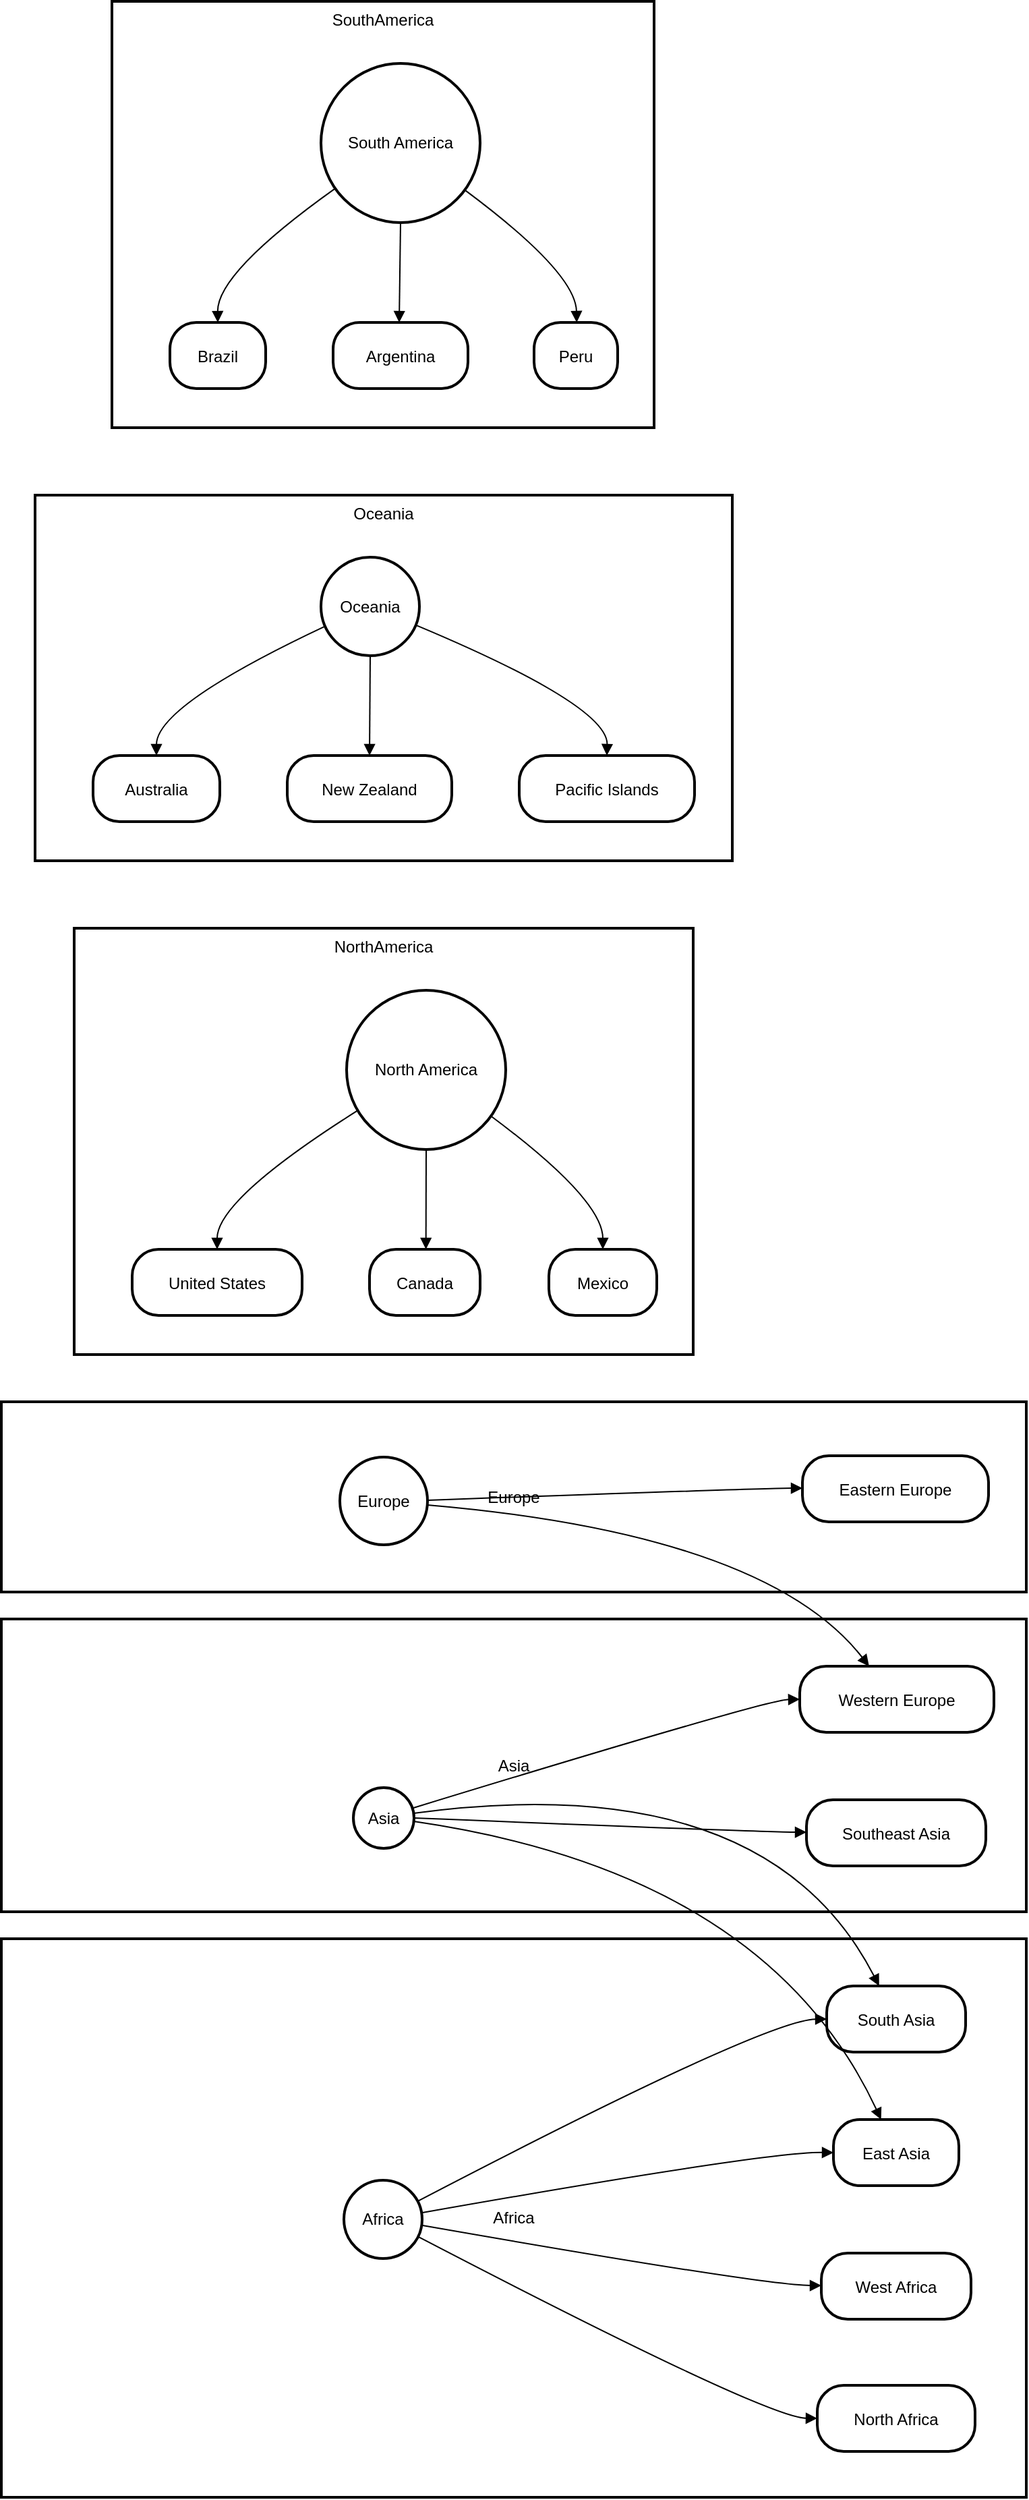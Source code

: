 <mxfile version="24.7.17">
  <diagram name="Page-1" id="mvso16LR8UB-U4AbpYpr">
    <mxGraphModel>
      <root>
        <mxCell id="0" />
        <mxCell id="1" parent="0" />
        <mxCell id="2" value="SouthAmerica" style="whiteSpace=wrap;strokeWidth=2;verticalAlign=top;" vertex="1" parent="1">
          <mxGeometry x="90" y="8" width="402" height="316" as="geometry" />
        </mxCell>
        <mxCell id="3" value="South America" style="ellipse;aspect=fixed;strokeWidth=2;whiteSpace=wrap;" vertex="1" parent="2">
          <mxGeometry x="155" y="46" width="118" height="118" as="geometry" />
        </mxCell>
        <mxCell id="4" value="Brazil" style="rounded=1;arcSize=40;strokeWidth=2" vertex="1" parent="2">
          <mxGeometry x="43" y="238" width="71" height="49" as="geometry" />
        </mxCell>
        <mxCell id="5" value="Argentina" style="rounded=1;arcSize=40;strokeWidth=2" vertex="1" parent="2">
          <mxGeometry x="164" y="238" width="100" height="49" as="geometry" />
        </mxCell>
        <mxCell id="6" value="Peru" style="rounded=1;arcSize=40;strokeWidth=2" vertex="1" parent="2">
          <mxGeometry x="313" y="238" width="62" height="49" as="geometry" />
        </mxCell>
        <mxCell id="7" value="" style="curved=1;startArrow=none;endArrow=block;exitX=0;exitY=0.85;entryX=0.5;entryY=0;" edge="1" parent="2" source="3" target="4">
          <mxGeometry relative="1" as="geometry">
            <Array as="points">
              <mxPoint x="78" y="201" />
            </Array>
          </mxGeometry>
        </mxCell>
        <mxCell id="8" value="" style="curved=1;startArrow=none;endArrow=block;exitX=0.5;exitY=0.99;entryX=0.49;entryY=0;" edge="1" parent="2" source="3" target="5">
          <mxGeometry relative="1" as="geometry">
            <Array as="points" />
          </mxGeometry>
        </mxCell>
        <mxCell id="9" value="" style="curved=1;startArrow=none;endArrow=block;exitX=0.99;exitY=0.86;entryX=0.51;entryY=0;" edge="1" parent="2" source="3" target="6">
          <mxGeometry relative="1" as="geometry">
            <Array as="points">
              <mxPoint x="344" y="201" />
            </Array>
          </mxGeometry>
        </mxCell>
        <mxCell id="10" value="Oceania" style="whiteSpace=wrap;strokeWidth=2;verticalAlign=top;" vertex="1" parent="1">
          <mxGeometry x="33" y="374" width="517" height="271" as="geometry" />
        </mxCell>
        <mxCell id="11" value="Oceania" style="ellipse;aspect=fixed;strokeWidth=2;whiteSpace=wrap;" vertex="1" parent="10">
          <mxGeometry x="212" y="46" width="73" height="73" as="geometry" />
        </mxCell>
        <mxCell id="12" value="Australia" style="rounded=1;arcSize=40;strokeWidth=2" vertex="1" parent="10">
          <mxGeometry x="43" y="193" width="94" height="49" as="geometry" />
        </mxCell>
        <mxCell id="13" value="New Zealand" style="rounded=1;arcSize=40;strokeWidth=2" vertex="1" parent="10">
          <mxGeometry x="187" y="193" width="122" height="49" as="geometry" />
        </mxCell>
        <mxCell id="14" value="Pacific Islands" style="rounded=1;arcSize=40;strokeWidth=2" vertex="1" parent="10">
          <mxGeometry x="359" y="193" width="130" height="49" as="geometry" />
        </mxCell>
        <mxCell id="15" value="" style="curved=1;startArrow=none;endArrow=block;exitX=0;exitY=0.72;entryX=0.5;entryY=0;" edge="1" parent="10" source="11" target="12">
          <mxGeometry relative="1" as="geometry">
            <Array as="points">
              <mxPoint x="90" y="156" />
            </Array>
          </mxGeometry>
        </mxCell>
        <mxCell id="16" value="" style="curved=1;startArrow=none;endArrow=block;exitX=0.5;exitY=0.99;entryX=0.5;entryY=0;" edge="1" parent="10" source="11" target="13">
          <mxGeometry relative="1" as="geometry">
            <Array as="points" />
          </mxGeometry>
        </mxCell>
        <mxCell id="17" value="" style="curved=1;startArrow=none;endArrow=block;exitX=0.99;exitY=0.7;entryX=0.5;entryY=0;" edge="1" parent="10" source="11" target="14">
          <mxGeometry relative="1" as="geometry">
            <Array as="points">
              <mxPoint x="425" y="156" />
            </Array>
          </mxGeometry>
        </mxCell>
        <mxCell id="18" value="NorthAmerica" style="whiteSpace=wrap;strokeWidth=2;verticalAlign=top;" vertex="1" parent="1">
          <mxGeometry x="62" y="695" width="459" height="316" as="geometry" />
        </mxCell>
        <mxCell id="19" value="North America" style="ellipse;aspect=fixed;strokeWidth=2;whiteSpace=wrap;" vertex="1" parent="18">
          <mxGeometry x="202" y="46" width="118" height="118" as="geometry" />
        </mxCell>
        <mxCell id="20" value="United States" style="rounded=1;arcSize=40;strokeWidth=2" vertex="1" parent="18">
          <mxGeometry x="43" y="238" width="126" height="49" as="geometry" />
        </mxCell>
        <mxCell id="21" value="Canada" style="rounded=1;arcSize=40;strokeWidth=2" vertex="1" parent="18">
          <mxGeometry x="219" y="238" width="82" height="49" as="geometry" />
        </mxCell>
        <mxCell id="22" value="Mexico" style="rounded=1;arcSize=40;strokeWidth=2" vertex="1" parent="18">
          <mxGeometry x="352" y="238" width="80" height="49" as="geometry" />
        </mxCell>
        <mxCell id="23" value="" style="curved=1;startArrow=none;endArrow=block;exitX=0;exitY=0.8;entryX=0.5;entryY=0;" edge="1" parent="18" source="19" target="20">
          <mxGeometry relative="1" as="geometry">
            <Array as="points">
              <mxPoint x="106" y="201" />
            </Array>
          </mxGeometry>
        </mxCell>
        <mxCell id="24" value="" style="curved=1;startArrow=none;endArrow=block;exitX=0.5;exitY=0.99;entryX=0.51;entryY=0;" edge="1" parent="18" source="19" target="21">
          <mxGeometry relative="1" as="geometry">
            <Array as="points" />
          </mxGeometry>
        </mxCell>
        <mxCell id="25" value="" style="curved=1;startArrow=none;endArrow=block;exitX=1;exitY=0.86;entryX=0.5;entryY=0;" edge="1" parent="18" source="19" target="22">
          <mxGeometry relative="1" as="geometry">
            <Array as="points">
              <mxPoint x="392" y="201" />
            </Array>
          </mxGeometry>
        </mxCell>
        <mxCell id="26" value="Europe" style="whiteSpace=wrap;strokeWidth=2;" vertex="1" parent="1">
          <mxGeometry x="8" y="1046" width="760" height="141" as="geometry" />
        </mxCell>
        <mxCell id="27" value="Asia" style="whiteSpace=wrap;strokeWidth=2;" vertex="1" parent="1">
          <mxGeometry x="8" y="1207" width="760" height="217" as="geometry" />
        </mxCell>
        <mxCell id="28" value="Africa" style="whiteSpace=wrap;strokeWidth=2;" vertex="1" parent="1">
          <mxGeometry x="8" y="1444" width="760" height="414" as="geometry" />
        </mxCell>
        <mxCell id="29" value="Africa" style="ellipse;aspect=fixed;strokeWidth=2;whiteSpace=wrap;" vertex="1" parent="1">
          <mxGeometry x="262" y="1623" width="58" height="58" as="geometry" />
        </mxCell>
        <mxCell id="30" value="North Africa" style="rounded=1;arcSize=40;strokeWidth=2" vertex="1" parent="1">
          <mxGeometry x="613" y="1775" width="117" height="49" as="geometry" />
        </mxCell>
        <mxCell id="31" value="West Africa" style="rounded=1;arcSize=40;strokeWidth=2" vertex="1" parent="1">
          <mxGeometry x="616" y="1677" width="111" height="49" as="geometry" />
        </mxCell>
        <mxCell id="32" value="East Asia" style="rounded=1;arcSize=40;strokeWidth=2" vertex="1" parent="1">
          <mxGeometry x="625" y="1578" width="93" height="49" as="geometry" />
        </mxCell>
        <mxCell id="33" value="South Asia" style="rounded=1;arcSize=40;strokeWidth=2" vertex="1" parent="1">
          <mxGeometry x="620" y="1479" width="103" height="49" as="geometry" />
        </mxCell>
        <mxCell id="34" value="Asia" style="ellipse;aspect=fixed;strokeWidth=2;whiteSpace=wrap;" vertex="1" parent="1">
          <mxGeometry x="269" y="1332" width="45" height="45" as="geometry" />
        </mxCell>
        <mxCell id="35" value="Southeast Asia" style="rounded=1;arcSize=40;strokeWidth=2" vertex="1" parent="1">
          <mxGeometry x="605" y="1341" width="133" height="49" as="geometry" />
        </mxCell>
        <mxCell id="36" value="Western Europe" style="rounded=1;arcSize=40;strokeWidth=2" vertex="1" parent="1">
          <mxGeometry x="600" y="1242" width="144" height="49" as="geometry" />
        </mxCell>
        <mxCell id="37" value="Europe" style="ellipse;aspect=fixed;strokeWidth=2;whiteSpace=wrap;" vertex="1" parent="1">
          <mxGeometry x="259" y="1087" width="65" height="65" as="geometry" />
        </mxCell>
        <mxCell id="38" value="Eastern Europe" style="rounded=1;arcSize=40;strokeWidth=2" vertex="1" parent="1">
          <mxGeometry x="602" y="1086" width="138" height="49" as="geometry" />
        </mxCell>
        <mxCell id="39" value="" style="curved=1;startArrow=none;endArrow=block;exitX=1.01;exitY=0.75;entryX=0;entryY=0.5;" edge="1" parent="1" source="29" target="30">
          <mxGeometry relative="1" as="geometry">
            <Array as="points">
              <mxPoint x="575" y="1799" />
            </Array>
          </mxGeometry>
        </mxCell>
        <mxCell id="40" value="" style="curved=1;startArrow=none;endArrow=block;exitX=1.01;exitY=0.58;entryX=0;entryY=0.49;" edge="1" parent="1" source="29" target="31">
          <mxGeometry relative="1" as="geometry">
            <Array as="points">
              <mxPoint x="575" y="1701" />
            </Array>
          </mxGeometry>
        </mxCell>
        <mxCell id="41" value="" style="curved=1;startArrow=none;endArrow=block;exitX=1.01;exitY=0.41;entryX=0;entryY=0.5;" edge="1" parent="1" source="29" target="32">
          <mxGeometry relative="1" as="geometry">
            <Array as="points">
              <mxPoint x="575" y="1602" />
            </Array>
          </mxGeometry>
        </mxCell>
        <mxCell id="42" value="" style="curved=1;startArrow=none;endArrow=block;exitX=1.01;exitY=0.23;entryX=0;entryY=0.5;" edge="1" parent="1" source="29" target="33">
          <mxGeometry relative="1" as="geometry">
            <Array as="points">
              <mxPoint x="575" y="1504" />
            </Array>
          </mxGeometry>
        </mxCell>
        <mxCell id="43" value="" style="curved=1;startArrow=none;endArrow=block;exitX=0.99;exitY=0.56;entryX=0.38;entryY=0;" edge="1" parent="1" source="34" target="32">
          <mxGeometry relative="1" as="geometry">
            <Array as="points">
              <mxPoint x="575" y="1395" />
            </Array>
          </mxGeometry>
        </mxCell>
        <mxCell id="44" value="" style="curved=1;startArrow=none;endArrow=block;exitX=0.99;exitY=0.5;entryX=0;entryY=0.49;" edge="1" parent="1" source="34" target="35">
          <mxGeometry relative="1" as="geometry">
            <Array as="points">
              <mxPoint x="575" y="1365" />
            </Array>
          </mxGeometry>
        </mxCell>
        <mxCell id="45" value="" style="curved=1;startArrow=none;endArrow=block;exitX=0.99;exitY=0.42;entryX=0.38;entryY=0.01;" edge="1" parent="1" source="34" target="33">
          <mxGeometry relative="1" as="geometry">
            <Array as="points">
              <mxPoint x="575" y="1316" />
            </Array>
          </mxGeometry>
        </mxCell>
        <mxCell id="46" value="" style="curved=1;startArrow=none;endArrow=block;exitX=0.99;exitY=0.33;entryX=0;entryY=0.5;" edge="1" parent="1" source="34" target="36">
          <mxGeometry relative="1" as="geometry">
            <Array as="points">
              <mxPoint x="575" y="1267" />
            </Array>
          </mxGeometry>
        </mxCell>
        <mxCell id="47" value="" style="curved=1;startArrow=none;endArrow=block;exitX=1;exitY=0.55;entryX=0.36;entryY=0.01;" edge="1" parent="1" source="37" target="36">
          <mxGeometry relative="1" as="geometry">
            <Array as="points">
              <mxPoint x="575" y="1144" />
            </Array>
          </mxGeometry>
        </mxCell>
        <mxCell id="48" value="" style="curved=1;startArrow=none;endArrow=block;exitX=1;exitY=0.49;entryX=0;entryY=0.49;" edge="1" parent="1" source="37" target="38">
          <mxGeometry relative="1" as="geometry">
            <Array as="points">
              <mxPoint x="575" y="1110" />
            </Array>
          </mxGeometry>
        </mxCell>
      </root>
    </mxGraphModel>
  </diagram>
</mxfile>
